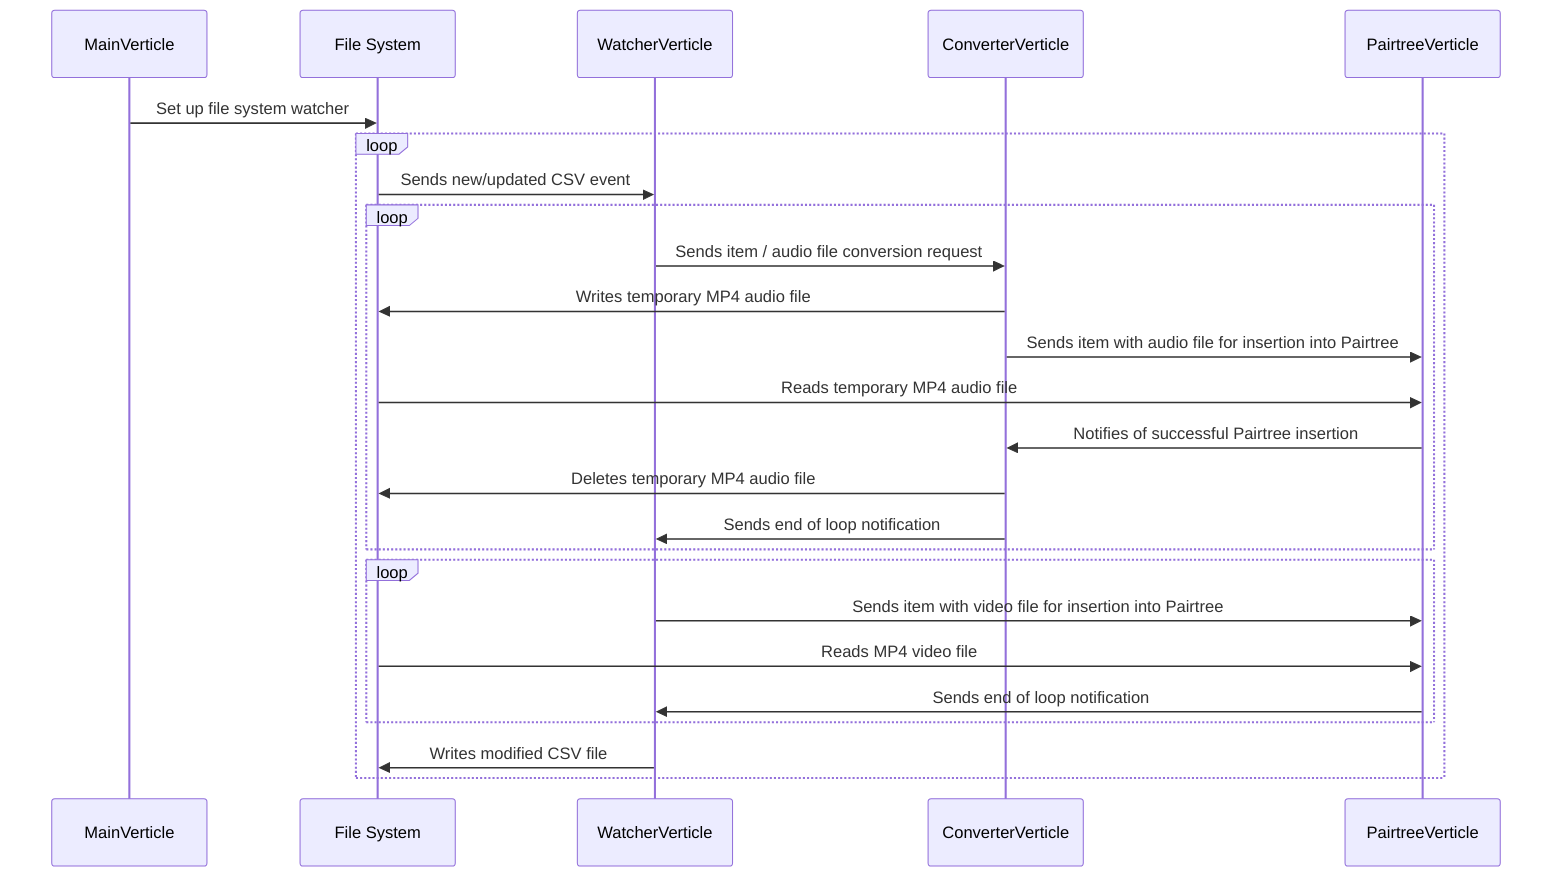 sequenceDiagram

MainVerticle->>File System: Set up file system watcher

loop
 File System->>WatcherVerticle: Sends new/updated CSV event

 loop
  WatcherVerticle->>ConverterVerticle: Sends item / audio file conversion request
  ConverterVerticle->>File System: Writes temporary MP4 audio file
  ConverterVerticle->>PairtreeVerticle: Sends item with audio file for insertion into Pairtree
  File System->>PairtreeVerticle: Reads temporary MP4 audio file
  PairtreeVerticle->>ConverterVerticle: Notifies of successful Pairtree insertion
  ConverterVerticle->>File System: Deletes temporary MP4 audio file
  ConverterVerticle->>WatcherVerticle: Sends end of loop notification
 end

 loop
  WatcherVerticle->>PairtreeVerticle: Sends item with video file for insertion into Pairtree
  File System->>PairtreeVerticle: Reads MP4 video file
  PairtreeVerticle->>WatcherVerticle: Sends end of loop notification
 end

 WatcherVerticle->>File System: Writes modified CSV file
end
